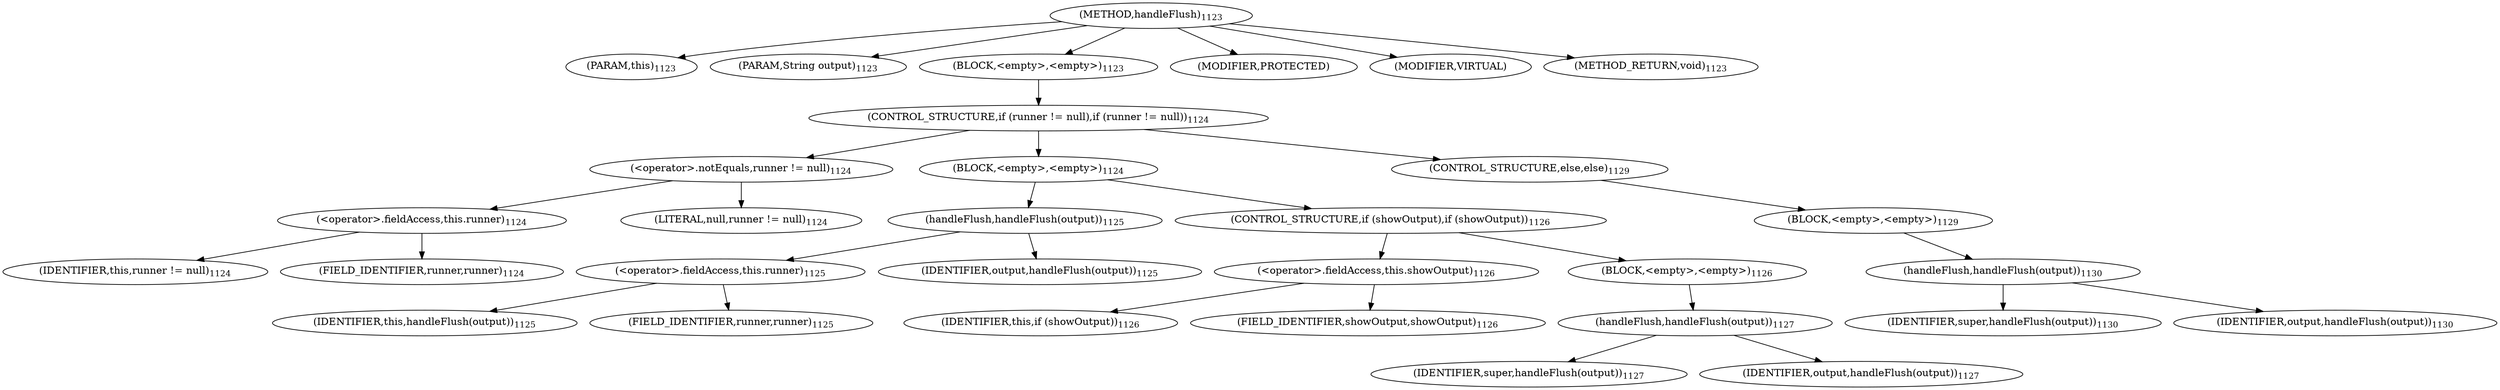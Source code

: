 digraph "handleFlush" {  
"2378" [label = <(METHOD,handleFlush)<SUB>1123</SUB>> ]
"2379" [label = <(PARAM,this)<SUB>1123</SUB>> ]
"2380" [label = <(PARAM,String output)<SUB>1123</SUB>> ]
"2381" [label = <(BLOCK,&lt;empty&gt;,&lt;empty&gt;)<SUB>1123</SUB>> ]
"2382" [label = <(CONTROL_STRUCTURE,if (runner != null),if (runner != null))<SUB>1124</SUB>> ]
"2383" [label = <(&lt;operator&gt;.notEquals,runner != null)<SUB>1124</SUB>> ]
"2384" [label = <(&lt;operator&gt;.fieldAccess,this.runner)<SUB>1124</SUB>> ]
"2385" [label = <(IDENTIFIER,this,runner != null)<SUB>1124</SUB>> ]
"2386" [label = <(FIELD_IDENTIFIER,runner,runner)<SUB>1124</SUB>> ]
"2387" [label = <(LITERAL,null,runner != null)<SUB>1124</SUB>> ]
"2388" [label = <(BLOCK,&lt;empty&gt;,&lt;empty&gt;)<SUB>1124</SUB>> ]
"2389" [label = <(handleFlush,handleFlush(output))<SUB>1125</SUB>> ]
"2390" [label = <(&lt;operator&gt;.fieldAccess,this.runner)<SUB>1125</SUB>> ]
"2391" [label = <(IDENTIFIER,this,handleFlush(output))<SUB>1125</SUB>> ]
"2392" [label = <(FIELD_IDENTIFIER,runner,runner)<SUB>1125</SUB>> ]
"2393" [label = <(IDENTIFIER,output,handleFlush(output))<SUB>1125</SUB>> ]
"2394" [label = <(CONTROL_STRUCTURE,if (showOutput),if (showOutput))<SUB>1126</SUB>> ]
"2395" [label = <(&lt;operator&gt;.fieldAccess,this.showOutput)<SUB>1126</SUB>> ]
"2396" [label = <(IDENTIFIER,this,if (showOutput))<SUB>1126</SUB>> ]
"2397" [label = <(FIELD_IDENTIFIER,showOutput,showOutput)<SUB>1126</SUB>> ]
"2398" [label = <(BLOCK,&lt;empty&gt;,&lt;empty&gt;)<SUB>1126</SUB>> ]
"2399" [label = <(handleFlush,handleFlush(output))<SUB>1127</SUB>> ]
"2400" [label = <(IDENTIFIER,super,handleFlush(output))<SUB>1127</SUB>> ]
"2401" [label = <(IDENTIFIER,output,handleFlush(output))<SUB>1127</SUB>> ]
"2402" [label = <(CONTROL_STRUCTURE,else,else)<SUB>1129</SUB>> ]
"2403" [label = <(BLOCK,&lt;empty&gt;,&lt;empty&gt;)<SUB>1129</SUB>> ]
"2404" [label = <(handleFlush,handleFlush(output))<SUB>1130</SUB>> ]
"2405" [label = <(IDENTIFIER,super,handleFlush(output))<SUB>1130</SUB>> ]
"2406" [label = <(IDENTIFIER,output,handleFlush(output))<SUB>1130</SUB>> ]
"2407" [label = <(MODIFIER,PROTECTED)> ]
"2408" [label = <(MODIFIER,VIRTUAL)> ]
"2409" [label = <(METHOD_RETURN,void)<SUB>1123</SUB>> ]
  "2378" -> "2379" 
  "2378" -> "2380" 
  "2378" -> "2381" 
  "2378" -> "2407" 
  "2378" -> "2408" 
  "2378" -> "2409" 
  "2381" -> "2382" 
  "2382" -> "2383" 
  "2382" -> "2388" 
  "2382" -> "2402" 
  "2383" -> "2384" 
  "2383" -> "2387" 
  "2384" -> "2385" 
  "2384" -> "2386" 
  "2388" -> "2389" 
  "2388" -> "2394" 
  "2389" -> "2390" 
  "2389" -> "2393" 
  "2390" -> "2391" 
  "2390" -> "2392" 
  "2394" -> "2395" 
  "2394" -> "2398" 
  "2395" -> "2396" 
  "2395" -> "2397" 
  "2398" -> "2399" 
  "2399" -> "2400" 
  "2399" -> "2401" 
  "2402" -> "2403" 
  "2403" -> "2404" 
  "2404" -> "2405" 
  "2404" -> "2406" 
}
